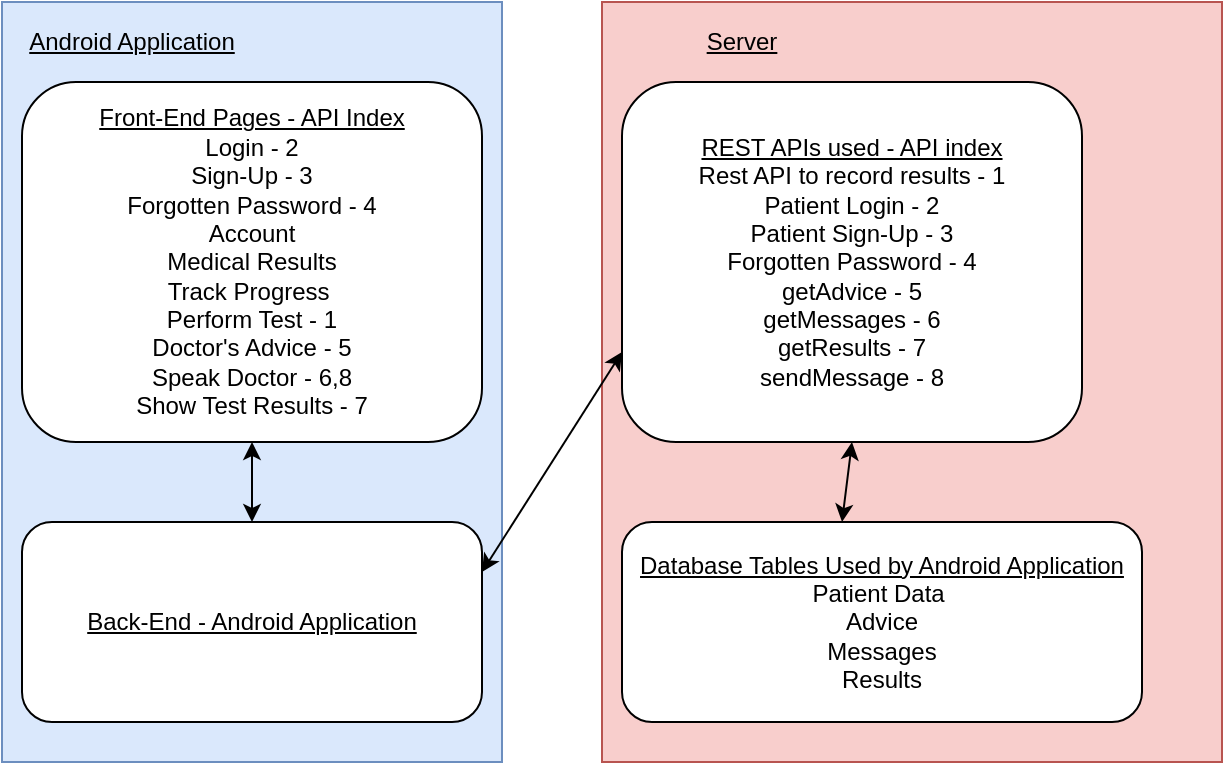 <mxfile version="12.3.8" type="onedrive" pages="1"><diagram id="8fUYvMR4LUcaZosnQAtW" name="Page-1"><mxGraphModel dx="768" dy="423" grid="1" gridSize="10" guides="1" tooltips="1" connect="1" arrows="1" fold="1" page="1" pageScale="1" pageWidth="3300" pageHeight="2339" math="0" shadow="0"><root><mxCell id="0"/><mxCell id="1" parent="0"/><mxCell id="LZPv4w7zIz9TLdMGlQ9l-1" value="" style="rounded=0;whiteSpace=wrap;html=1;fillColor=#dae8fc;strokeColor=#6c8ebf;" vertex="1" parent="1"><mxGeometry x="120" y="20" width="250" height="380" as="geometry"/></mxCell><mxCell id="LZPv4w7zIz9TLdMGlQ9l-3" value="" style="rounded=0;whiteSpace=wrap;html=1;fillColor=#f8cecc;strokeColor=#b85450;" vertex="1" parent="1"><mxGeometry x="420" y="20" width="310" height="380" as="geometry"/></mxCell><mxCell id="LZPv4w7zIz9TLdMGlQ9l-4" value="&lt;u&gt;Android Application&lt;/u&gt;" style="text;html=1;strokeColor=none;fillColor=none;align=center;verticalAlign=middle;whiteSpace=wrap;rounded=0;" vertex="1" parent="1"><mxGeometry x="130" y="30" width="110" height="20" as="geometry"/></mxCell><mxCell id="LZPv4w7zIz9TLdMGlQ9l-5" value="&lt;u&gt;Server&lt;/u&gt;" style="text;html=1;strokeColor=none;fillColor=none;align=center;verticalAlign=middle;whiteSpace=wrap;rounded=0;" vertex="1" parent="1"><mxGeometry x="430" y="30" width="120" height="20" as="geometry"/></mxCell><mxCell id="LZPv4w7zIz9TLdMGlQ9l-9" value="&lt;u style=&quot;white-space: normal&quot;&gt;Front-End Pages - API Index&lt;/u&gt;&lt;br style=&quot;white-space: normal&quot;&gt;&lt;span style=&quot;white-space: normal&quot;&gt;Login - 2&lt;/span&gt;&lt;br style=&quot;white-space: normal&quot;&gt;&lt;span style=&quot;white-space: normal&quot;&gt;Sign-Up - 3&lt;/span&gt;&lt;br style=&quot;white-space: normal&quot;&gt;&lt;span style=&quot;white-space: normal&quot;&gt;Forgotten Password - 4&lt;/span&gt;&lt;br style=&quot;white-space: normal&quot;&gt;&lt;span style=&quot;white-space: normal&quot;&gt;Account&lt;/span&gt;&lt;br style=&quot;white-space: normal&quot;&gt;&lt;span style=&quot;white-space: normal&quot;&gt;Medical Results&lt;/span&gt;&lt;br style=&quot;white-space: normal&quot;&gt;&lt;span style=&quot;white-space: normal&quot;&gt;Track Progress&amp;nbsp;&lt;/span&gt;&lt;br style=&quot;white-space: normal&quot;&gt;&lt;span style=&quot;white-space: normal&quot;&gt;Perform Test - 1&lt;/span&gt;&lt;br style=&quot;white-space: normal&quot;&gt;&lt;span style=&quot;white-space: normal&quot;&gt;Doctor's Advice - 5&lt;/span&gt;&lt;br style=&quot;white-space: normal&quot;&gt;&lt;span style=&quot;white-space: normal&quot;&gt;Speak Doctor - 6,8&lt;/span&gt;&lt;br style=&quot;white-space: normal&quot;&gt;&lt;span style=&quot;white-space: normal&quot;&gt;Show Test Results - 7&lt;/span&gt;" style="rounded=1;whiteSpace=wrap;html=1;" vertex="1" parent="1"><mxGeometry x="130" y="60" width="230" height="180" as="geometry"/></mxCell><mxCell id="LZPv4w7zIz9TLdMGlQ9l-10" value="&lt;u&gt;Back-End - Android Application&lt;/u&gt;" style="rounded=1;whiteSpace=wrap;html=1;" vertex="1" parent="1"><mxGeometry x="130" y="280" width="230" height="100" as="geometry"/></mxCell><mxCell id="LZPv4w7zIz9TLdMGlQ9l-11" value="" style="endArrow=classic;startArrow=classic;html=1;entryX=0.5;entryY=1;entryDx=0;entryDy=0;exitX=0.5;exitY=0;exitDx=0;exitDy=0;" edge="1" parent="1" source="LZPv4w7zIz9TLdMGlQ9l-10" target="LZPv4w7zIz9TLdMGlQ9l-9"><mxGeometry width="50" height="50" relative="1" as="geometry"><mxPoint x="60" y="310" as="sourcePoint"/><mxPoint x="110" y="260" as="targetPoint"/></mxGeometry></mxCell><mxCell id="LZPv4w7zIz9TLdMGlQ9l-13" value="&lt;u&gt;REST APIs used - API index&lt;/u&gt;&lt;br&gt;Rest API to record results - 1&lt;br&gt;Patient Login - 2&lt;br&gt;Patient Sign-Up - 3&lt;br&gt;Forgotten Password - 4&lt;br&gt;getAdvice - 5&lt;br&gt;getMessages - 6&lt;br&gt;getResults - 7&lt;br&gt;sendMessage - 8" style="rounded=1;whiteSpace=wrap;html=1;" vertex="1" parent="1"><mxGeometry x="430" y="60" width="230" height="180" as="geometry"/></mxCell><mxCell id="LZPv4w7zIz9TLdMGlQ9l-15" value="&lt;u&gt;Database Tables Used by Android Application&lt;/u&gt;&lt;br&gt;Patient Data&amp;nbsp;&lt;br&gt;Advice&lt;br&gt;Messages&lt;br&gt;Results" style="rounded=1;whiteSpace=wrap;html=1;" vertex="1" parent="1"><mxGeometry x="430" y="280" width="260" height="100" as="geometry"/></mxCell><mxCell id="LZPv4w7zIz9TLdMGlQ9l-16" value="" style="endArrow=classic;startArrow=classic;html=1;entryX=0;entryY=0.75;entryDx=0;entryDy=0;exitX=1;exitY=0.25;exitDx=0;exitDy=0;" edge="1" parent="1" source="LZPv4w7zIz9TLdMGlQ9l-10" target="LZPv4w7zIz9TLdMGlQ9l-13"><mxGeometry width="50" height="50" relative="1" as="geometry"><mxPoint x="350" y="290" as="sourcePoint"/><mxPoint x="400" y="240" as="targetPoint"/></mxGeometry></mxCell><mxCell id="LZPv4w7zIz9TLdMGlQ9l-17" value="" style="endArrow=classic;startArrow=classic;html=1;entryX=0.5;entryY=1;entryDx=0;entryDy=0;" edge="1" parent="1" target="LZPv4w7zIz9TLdMGlQ9l-13"><mxGeometry width="50" height="50" relative="1" as="geometry"><mxPoint x="540" y="280" as="sourcePoint"/><mxPoint x="590" y="260" as="targetPoint"/></mxGeometry></mxCell></root></mxGraphModel></diagram></mxfile>